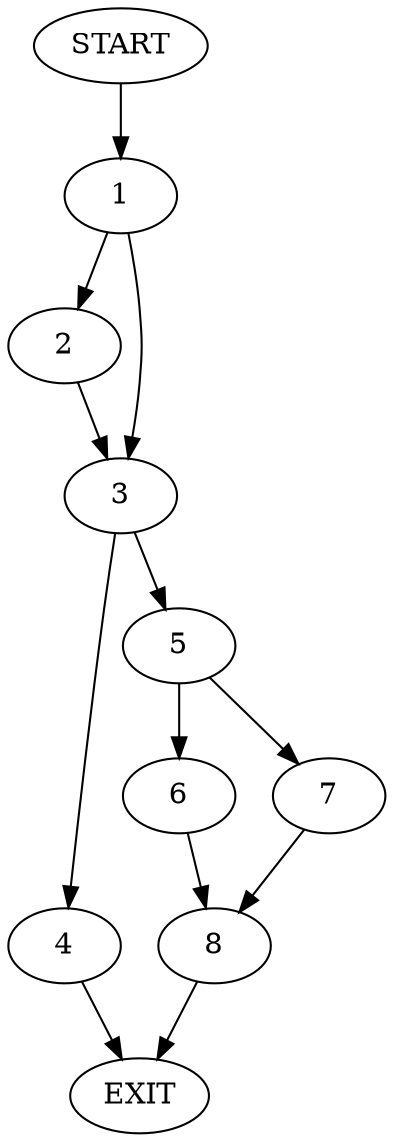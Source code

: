 digraph {
0 [label="START"]
9 [label="EXIT"]
0 -> 1
1 -> 2
1 -> 3
2 -> 3
3 -> 4
3 -> 5
4 -> 9
5 -> 6
5 -> 7
6 -> 8
7 -> 8
8 -> 9
}
